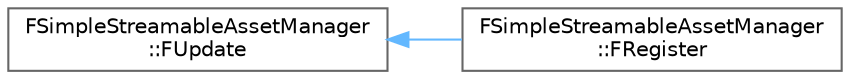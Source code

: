 digraph "Graphical Class Hierarchy"
{
 // INTERACTIVE_SVG=YES
 // LATEX_PDF_SIZE
  bgcolor="transparent";
  edge [fontname=Helvetica,fontsize=10,labelfontname=Helvetica,labelfontsize=10];
  node [fontname=Helvetica,fontsize=10,shape=box,height=0.2,width=0.4];
  rankdir="LR";
  Node0 [id="Node000000",label="FSimpleStreamableAssetManager\l::FUpdate",height=0.2,width=0.4,color="grey40", fillcolor="white", style="filled",URL="$dd/d23/structFSimpleStreamableAssetManager_1_1FUpdate.html",tooltip=" "];
  Node0 -> Node1 [id="edge5083_Node000000_Node000001",dir="back",color="steelblue1",style="solid",tooltip=" "];
  Node1 [id="Node000001",label="FSimpleStreamableAssetManager\l::FRegister",height=0.2,width=0.4,color="grey40", fillcolor="white", style="filled",URL="$d2/db2/structFSimpleStreamableAssetManager_1_1FRegister.html",tooltip=" "];
}
